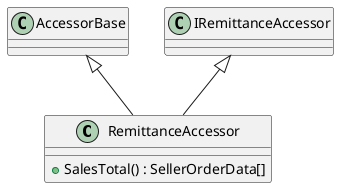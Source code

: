 @startuml
class RemittanceAccessor {
    + SalesTotal() : SellerOrderData[]
}
AccessorBase <|-- RemittanceAccessor
IRemittanceAccessor <|-- RemittanceAccessor
@enduml

